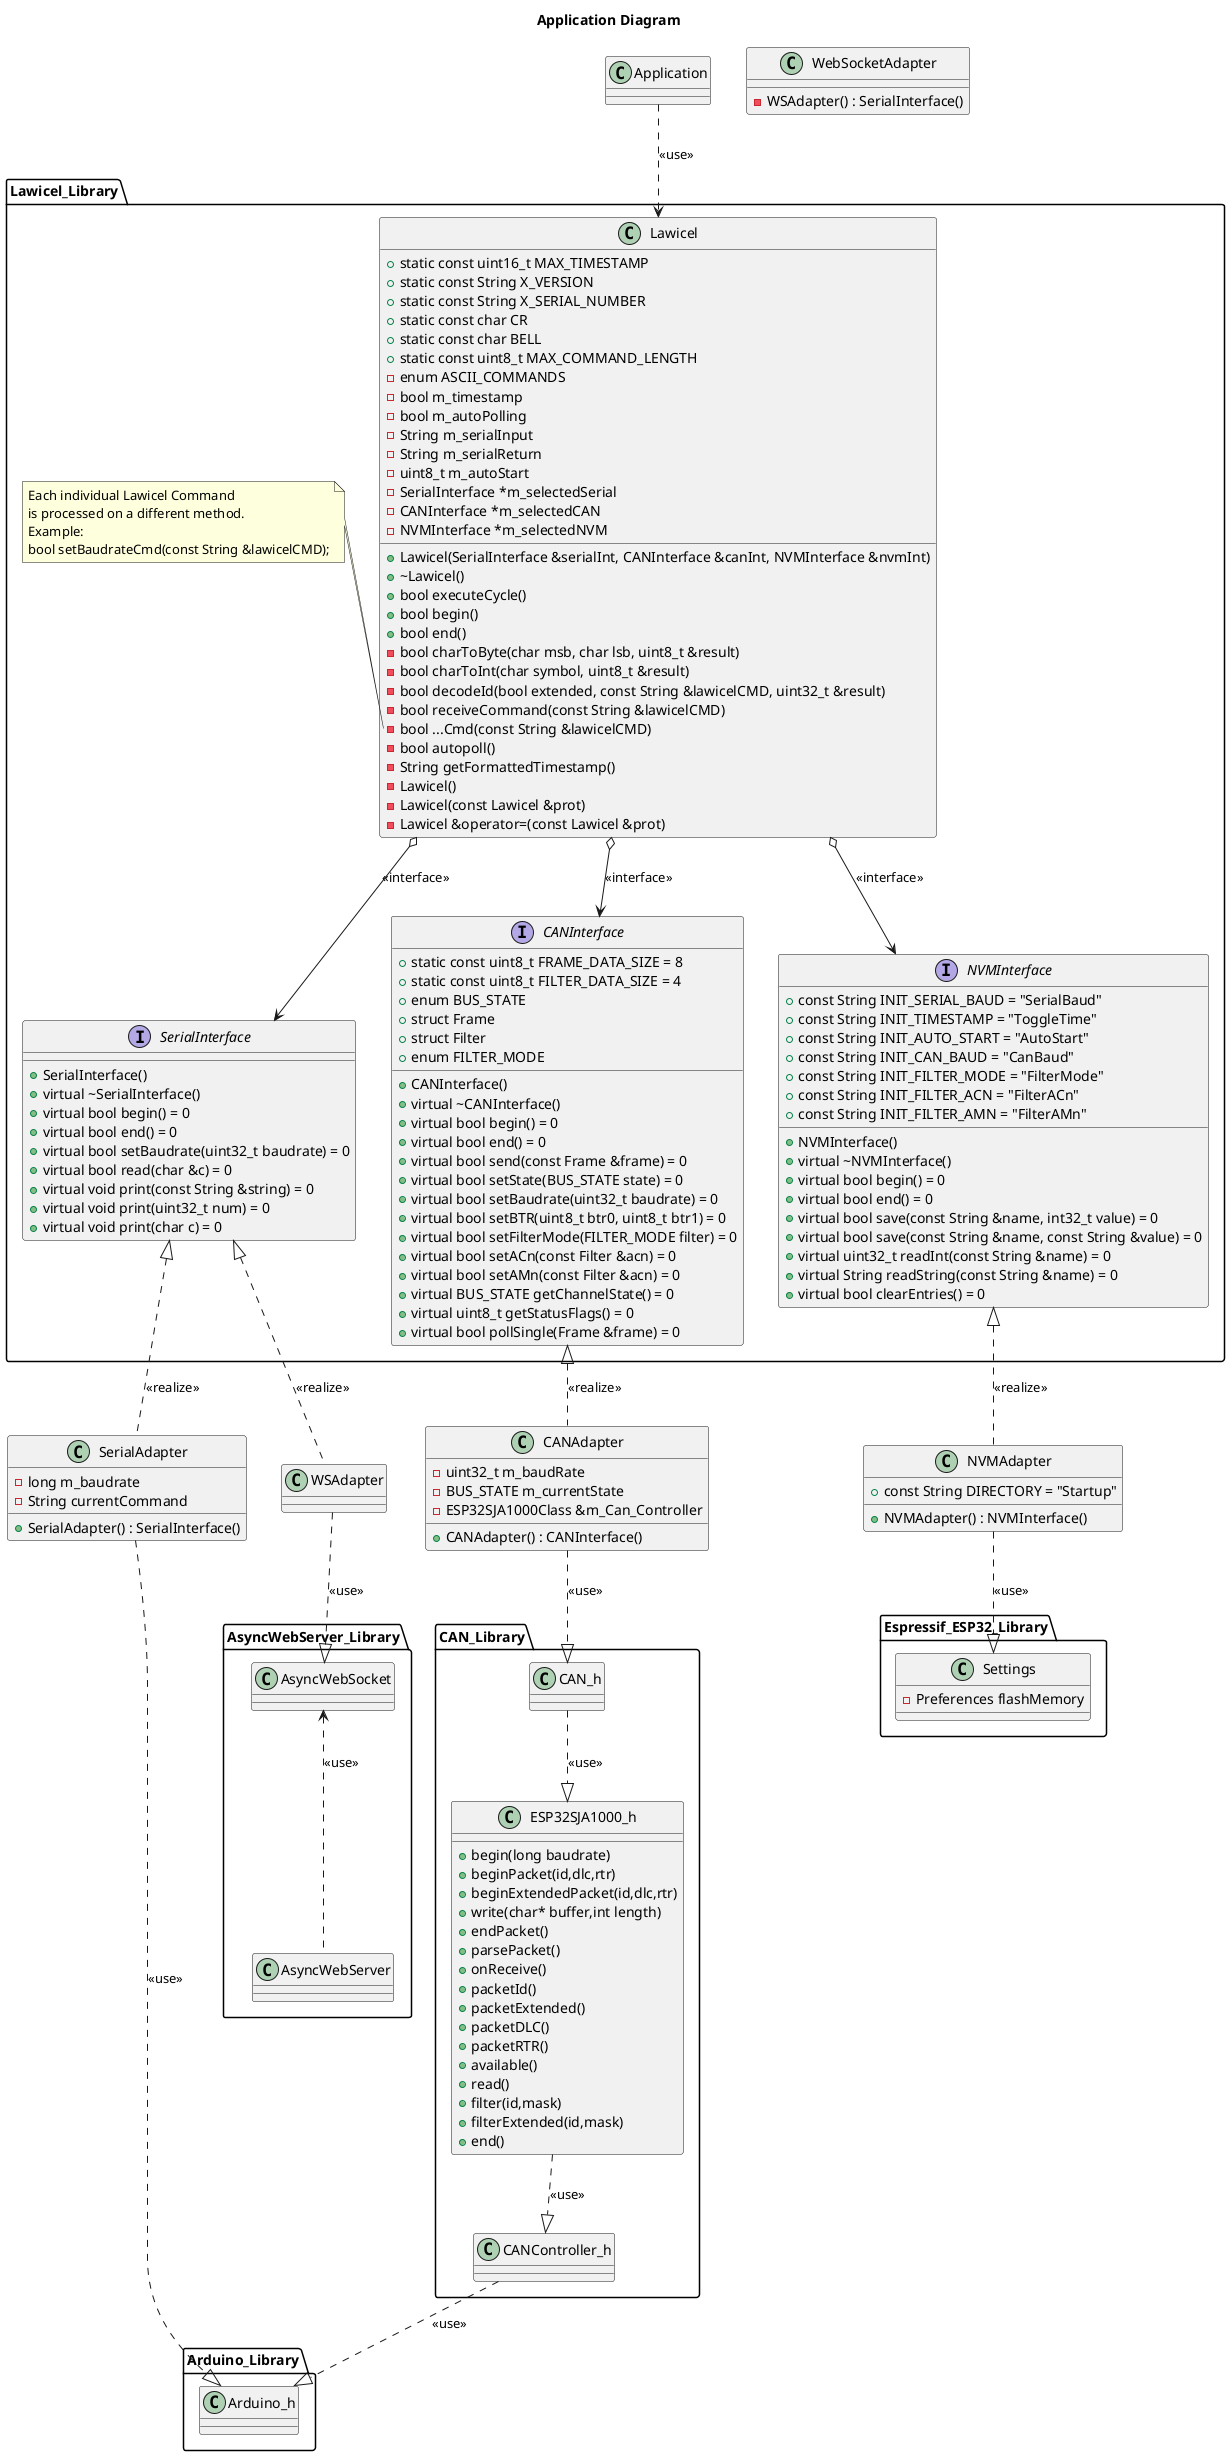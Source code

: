 @startuml

Title Application Diagram

Class Application

package Lawicel_Library <<Folder>>{
    Class Lawicel{
        +static const uint16_t MAX_TIMESTAMP
        +static const String X_VERSION
        +static const String X_SERIAL_NUMBER
        +static const char CR
        +static const char BELL
        +static const uint8_t MAX_COMMAND_LENGTH
        +Lawicel(SerialInterface &serialInt, CANInterface &canInt, NVMInterface &nvmInt)
        +~Lawicel()
        +bool executeCycle()
        +bool begin()
        +bool end()
        -enum ASCII_COMMANDS
        -bool charToByte(char msb, char lsb, uint8_t &result)
        -bool charToInt(char symbol, uint8_t &result)
        -bool decodeId(bool extended, const String &lawicelCMD, uint32_t &result)
        -bool receiveCommand(const String &lawicelCMD)
        -bool ...Cmd(const String &lawicelCMD)
        -bool autopoll()
        -String getFormattedTimestamp()
        -bool m_timestamp
        -bool m_autoPolling
        -String m_serialInput
        -String m_serialReturn
        -uint8_t m_autoStart
        -SerialInterface *m_selectedSerial
        -CANInterface *m_selectedCAN
        -NVMInterface *m_selectedNVM
        -Lawicel()
        -Lawicel(const Lawicel &prot)
        -Lawicel &operator=(const Lawicel &prot)
    }

    note left  of Lawicel::...Cmd
    Each individual Lawicel Command
    is processed on a different method.
    Example:
    bool setBaudrateCmd(const String &lawicelCMD);
    end note

    Application ..> Lawicel : <<use>>

    Interface SerialInterface{
        +SerialInterface()
        +virtual ~SerialInterface()
        +virtual bool begin() = 0
        +virtual bool end() = 0
        +virtual bool setBaudrate(uint32_t baudrate) = 0
        +virtual bool read(char &c) = 0
        +virtual void print(const String &string) = 0
        +virtual void print(uint32_t num) = 0
        +virtual void print(char c) = 0
    }

    Interface CANInterface {
        +static const uint8_t FRAME_DATA_SIZE = 8
        +static const uint8_t FILTER_DATA_SIZE = 4
        +enum BUS_STATE
        +struct Frame
        +struct Filter
        +enum FILTER_MODE
        +CANInterface()
        +virtual ~CANInterface()
        +virtual bool begin() = 0
        +virtual bool end() = 0
        +virtual bool send(const Frame &frame) = 0
        +virtual bool setState(BUS_STATE state) = 0
        +virtual bool setBaudrate(uint32_t baudrate) = 0
        +virtual bool setBTR(uint8_t btr0, uint8_t btr1) = 0
        +virtual bool setFilterMode(FILTER_MODE filter) = 0
        +virtual bool setACn(const Filter &acn) = 0
        +virtual bool setAMn(const Filter &acn) = 0
        +virtual BUS_STATE getChannelState() = 0
        +virtual uint8_t getStatusFlags() = 0
        +virtual bool pollSingle(Frame &frame) = 0
    }

    Interface NVMInterface{
        +const String INIT_SERIAL_BAUD = "SerialBaud"
        +const String INIT_TIMESTAMP = "ToggleTime"
        +const String INIT_AUTO_START = "AutoStart"
        +const String INIT_CAN_BAUD = "CanBaud"
        +const String INIT_FILTER_MODE = "FilterMode"
        +const String INIT_FILTER_ACN = "FilterACn"
        +const String INIT_FILTER_AMN = "FilterAMn"
        +NVMInterface()
        +virtual ~NVMInterface()
        +virtual bool begin() = 0
        +virtual bool end() = 0
        +virtual bool save(const String &name, int32_t value) = 0
        +virtual bool save(const String &name, const String &value) = 0
        +virtual uint32_t readInt(const String &name) = 0
        +virtual String readString(const String &name) = 0
        +virtual bool clearEntries() = 0
    }

    Lawicel o--> SerialInterface : <<interface>>
    Lawicel o--> CANInterface : <<interface>>
    Lawicel o--> NVMInterface : <<interface>>
}

Class SerialAdapter{
    +SerialAdapter() : SerialInterface()
    -long m_baudrate
    -String currentCommand
}

Class CANAdapter{
    +CANAdapter() : CANInterface()
    -uint32_t m_baudRate
    -BUS_STATE m_currentState
    -ESP32SJA1000Class &m_Can_Controller
}

Class NVMAdapter{
    +const String DIRECTORY = "Startup"
    +NVMAdapter() : NVMInterface()
}

Class WebSocketAdapter{
    -WSAdapter() : SerialInterface()
}

NVMInterface <|.down. NVMAdapter : <<realize>>
SerialInterface <|.down. SerialAdapter : <<realize>>
CANInterface <|.down. CANAdapter : <<realize>>
SerialInterface <|.down. WSAdapter : <<realize>>

package Espressif_ESP32_Library{
    Class Settings{

        -Preferences flashMemory
    }
}

NVMAdapter ..|> Settings : <<use>>

package Arduino_Library{
    Class Arduino_h
    Arduino_h  <|.up. SerialAdapter : <<use>>
}

package CAN_Library <<Folder>>{
    Class CAN_h
    Class ESP32SJA1000_h{
        +begin(long baudrate)
        +beginPacket(id,dlc,rtr)
        +beginExtendedPacket(id,dlc,rtr)
        +write(char* buffer,int length)
        +endPacket()
        +parsePacket()
        +onReceive()
        +packetId()
        +packetExtended()
        +packetDLC()
        +packetRTR()
        +available()
        +read()
        +filter(id,mask)
        +filterExtended(id,mask)
        +end()
    }
    Class CANController_h
    CAN_h  <|.up. CANAdapter: <<use>>
    ESP32SJA1000_h  <|.up. CAN_h: <<use>>
    CANController_h  <|.up. ESP32SJA1000_h: <<use>>
    Arduino_h  <|.up. CANController_h: <<use>>
}

package AsyncWebServer_Library <<Folder>>{
    class AsyncWebServer
    class AsyncWebSocket

    AsyncWebSocket <.. AsyncWebServer : <<use>>
}

WSAdapter ..|> AsyncWebSocket : <<use>>


@enduml
